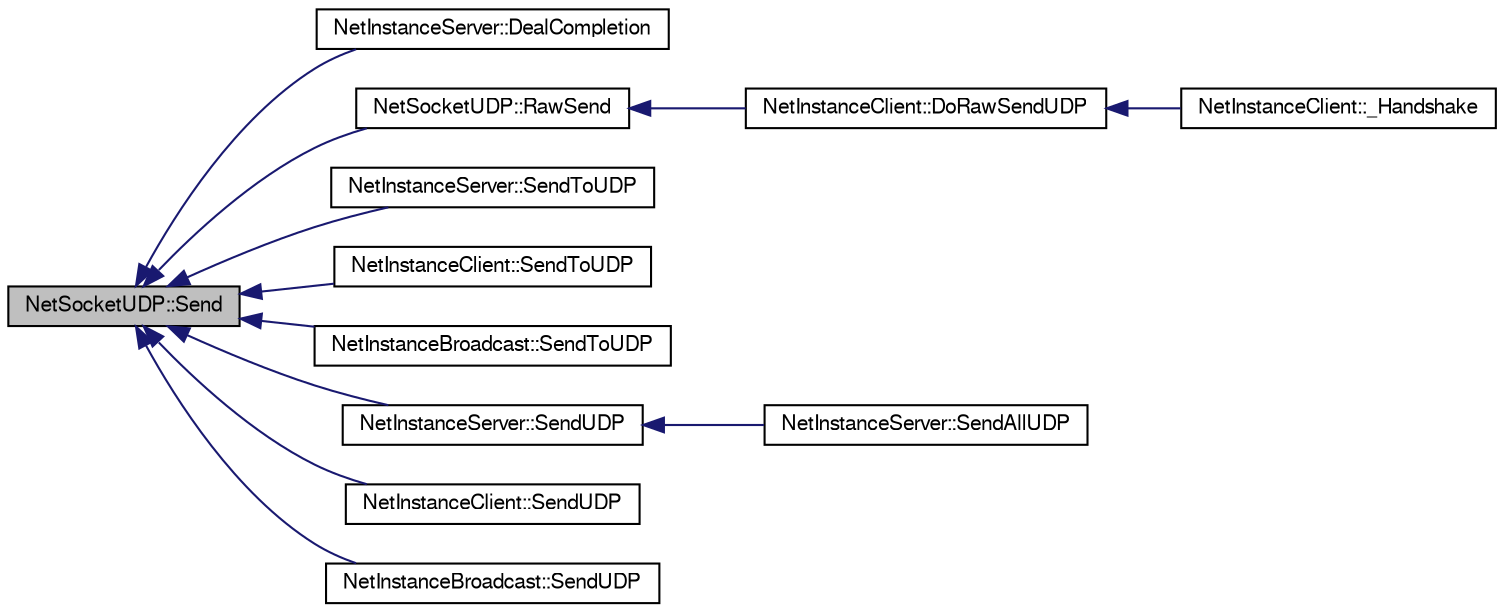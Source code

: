 digraph G
{
  edge [fontname="FreeSans",fontsize="10",labelfontname="FreeSans",labelfontsize="10"];
  node [fontname="FreeSans",fontsize="10",shape=record];
  rankdir=LR;
  Node1 [label="NetSocketUDP::Send",height=0.2,width=0.4,color="black", fillcolor="grey75", style="filled" fontcolor="black"];
  Node1 -> Node2 [dir=back,color="midnightblue",fontsize="10",style="solid",fontname="FreeSans"];
  Node2 [label="NetInstanceServer::DealCompletion",height=0.2,width=0.4,color="black", fillcolor="white", style="filled",URL="$class_net_instance_server.html#ab4c3cb083bd951db393538c811d6e4bd"];
  Node1 -> Node3 [dir=back,color="midnightblue",fontsize="10",style="solid",fontname="FreeSans"];
  Node3 [label="NetSocketUDP::RawSend",height=0.2,width=0.4,color="black", fillcolor="white", style="filled",URL="$class_net_socket_u_d_p.html#ad05b84f0d746d2f8cdd33b36109f541b"];
  Node3 -> Node4 [dir=back,color="midnightblue",fontsize="10",style="solid",fontname="FreeSans"];
  Node4 [label="NetInstanceClient::DoRawSendUDP",height=0.2,width=0.4,color="black", fillcolor="white", style="filled",URL="$class_net_instance_client.html#a44604d72abe620f617bf26c7fe497e70"];
  Node4 -> Node5 [dir=back,color="midnightblue",fontsize="10",style="solid",fontname="FreeSans"];
  Node5 [label="NetInstanceClient::_Handshake",height=0.2,width=0.4,color="black", fillcolor="white", style="filled",URL="$class_net_instance_client.html#a6e22c2ad45d20637c96205472b36fbd7"];
  Node1 -> Node6 [dir=back,color="midnightblue",fontsize="10",style="solid",fontname="FreeSans"];
  Node6 [label="NetInstanceServer::SendToUDP",height=0.2,width=0.4,color="black", fillcolor="white", style="filled",URL="$class_net_instance_server.html#a7da0eeaae76252a37b0b99eb9f53468b"];
  Node1 -> Node7 [dir=back,color="midnightblue",fontsize="10",style="solid",fontname="FreeSans"];
  Node7 [label="NetInstanceClient::SendToUDP",height=0.2,width=0.4,color="black", fillcolor="white", style="filled",URL="$class_net_instance_client.html#abe56261ade8f2e57dc0a60a5f6478c97"];
  Node1 -> Node8 [dir=back,color="midnightblue",fontsize="10",style="solid",fontname="FreeSans"];
  Node8 [label="NetInstanceBroadcast::SendToUDP",height=0.2,width=0.4,color="black", fillcolor="white", style="filled",URL="$class_net_instance_broadcast.html#a8fd83103d424b72c6299a1a1ecaca401"];
  Node1 -> Node9 [dir=back,color="midnightblue",fontsize="10",style="solid",fontname="FreeSans"];
  Node9 [label="NetInstanceServer::SendUDP",height=0.2,width=0.4,color="black", fillcolor="white", style="filled",URL="$class_net_instance_server.html#a600040cc42f832f39fd2e69a24dd5835"];
  Node9 -> Node10 [dir=back,color="midnightblue",fontsize="10",style="solid",fontname="FreeSans"];
  Node10 [label="NetInstanceServer::SendAllUDP",height=0.2,width=0.4,color="black", fillcolor="white", style="filled",URL="$class_net_instance_server.html#a33ab5a54c2b8d4c28dcf79373b5188c9"];
  Node1 -> Node11 [dir=back,color="midnightblue",fontsize="10",style="solid",fontname="FreeSans"];
  Node11 [label="NetInstanceClient::SendUDP",height=0.2,width=0.4,color="black", fillcolor="white", style="filled",URL="$class_net_instance_client.html#a9bc3f894a96d6cb51d043313a3db7bfb"];
  Node1 -> Node12 [dir=back,color="midnightblue",fontsize="10",style="solid",fontname="FreeSans"];
  Node12 [label="NetInstanceBroadcast::SendUDP",height=0.2,width=0.4,color="black", fillcolor="white", style="filled",URL="$class_net_instance_broadcast.html#aad10a648196ce06e80a1f323294439c4"];
}
